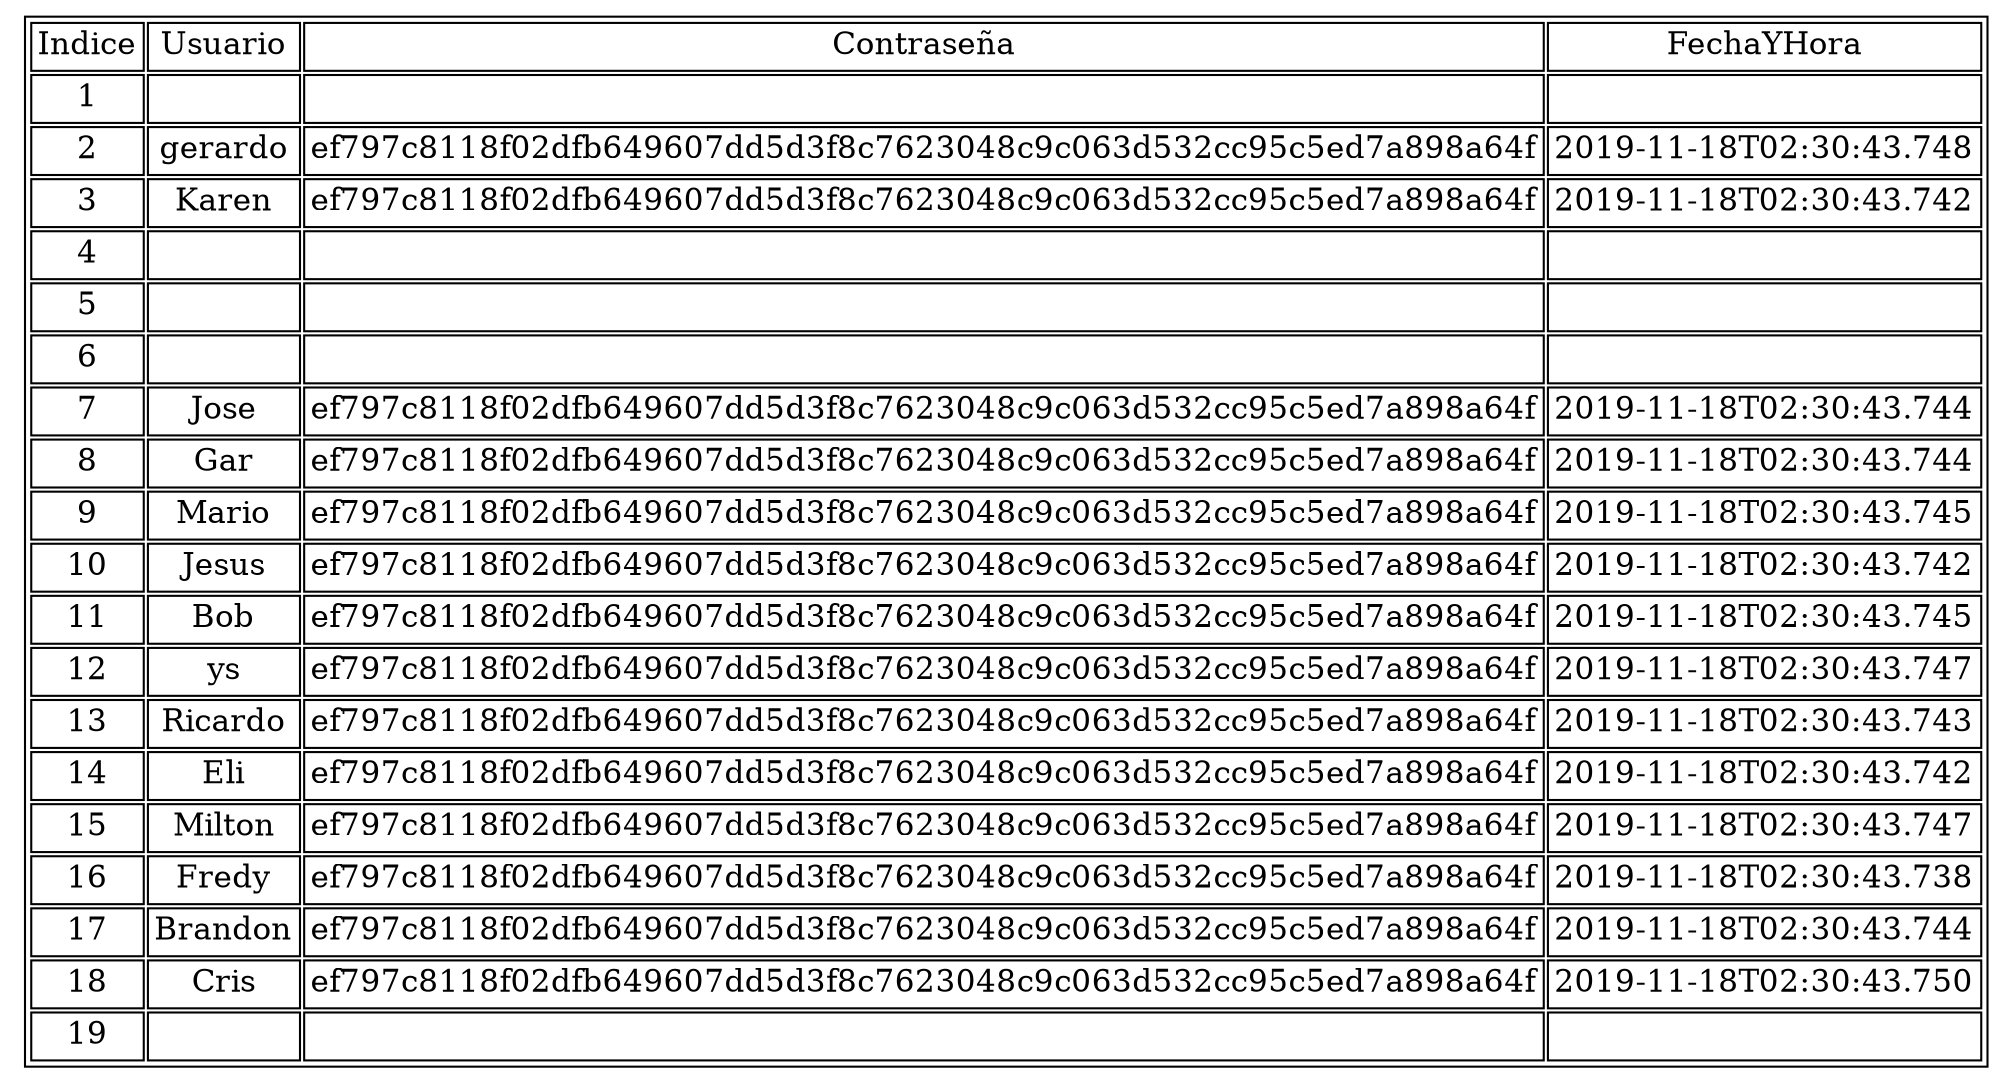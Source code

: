 digraph test {
    graph [ratio=fill];
    node [label="\N", fontsize=15, shape=plaintext];
    arset [label=<
        <TABLE ALIGN="LEFT">
            <TR>
                <TD>Indice</TD>
                <TD>Usuario</TD>
	      <TD>Contraseña</TD>
                <TD>FechaYHora</TD>            </TR>
<TR>
<TD>
1
</TD>
<TD>

</TD>
<TD>

</TD>
<TD>

</TD>
</TR>
<TR>
<TD>
2
</TD>
<TD>
gerardo
</TD>
<TD>
ef797c8118f02dfb649607dd5d3f8c7623048c9c063d532cc95c5ed7a898a64f
</TD>
<TD>
2019-11-18T02:30:43.748
</TD>
</TR>
<TR>
<TD>
3
</TD>
<TD>
Karen
</TD>
<TD>
ef797c8118f02dfb649607dd5d3f8c7623048c9c063d532cc95c5ed7a898a64f
</TD>
<TD>
2019-11-18T02:30:43.742
</TD>
</TR>
<TR>
<TD>
4
</TD>
<TD>

</TD>
<TD>

</TD>
<TD>

</TD>
</TR>
<TR>
<TD>
5
</TD>
<TD>

</TD>
<TD>

</TD>
<TD>

</TD>
</TR>
<TR>
<TD>
6
</TD>
<TD>

</TD>
<TD>

</TD>
<TD>

</TD>
</TR>
<TR>
<TD>
7
</TD>
<TD>
Jose
</TD>
<TD>
ef797c8118f02dfb649607dd5d3f8c7623048c9c063d532cc95c5ed7a898a64f
</TD>
<TD>
2019-11-18T02:30:43.744
</TD>
</TR>
<TR>
<TD>
8
</TD>
<TD>
Gar
</TD>
<TD>
ef797c8118f02dfb649607dd5d3f8c7623048c9c063d532cc95c5ed7a898a64f
</TD>
<TD>
2019-11-18T02:30:43.744
</TD>
</TR>
<TR>
<TD>
9
</TD>
<TD>
Mario
</TD>
<TD>
ef797c8118f02dfb649607dd5d3f8c7623048c9c063d532cc95c5ed7a898a64f
</TD>
<TD>
2019-11-18T02:30:43.745
</TD>
</TR>
<TR>
<TD>
10
</TD>
<TD>
Jesus
</TD>
<TD>
ef797c8118f02dfb649607dd5d3f8c7623048c9c063d532cc95c5ed7a898a64f
</TD>
<TD>
2019-11-18T02:30:43.742
</TD>
</TR>
<TR>
<TD>
11
</TD>
<TD>
Bob
</TD>
<TD>
ef797c8118f02dfb649607dd5d3f8c7623048c9c063d532cc95c5ed7a898a64f
</TD>
<TD>
2019-11-18T02:30:43.745
</TD>
</TR>
<TR>
<TD>
12
</TD>
<TD>
ys
</TD>
<TD>
ef797c8118f02dfb649607dd5d3f8c7623048c9c063d532cc95c5ed7a898a64f
</TD>
<TD>
2019-11-18T02:30:43.747
</TD>
</TR>
<TR>
<TD>
13
</TD>
<TD>
Ricardo
</TD>
<TD>
ef797c8118f02dfb649607dd5d3f8c7623048c9c063d532cc95c5ed7a898a64f
</TD>
<TD>
2019-11-18T02:30:43.743
</TD>
</TR>
<TR>
<TD>
14
</TD>
<TD>
Eli
</TD>
<TD>
ef797c8118f02dfb649607dd5d3f8c7623048c9c063d532cc95c5ed7a898a64f
</TD>
<TD>
2019-11-18T02:30:43.742
</TD>
</TR>
<TR>
<TD>
15
</TD>
<TD>
Milton
</TD>
<TD>
ef797c8118f02dfb649607dd5d3f8c7623048c9c063d532cc95c5ed7a898a64f
</TD>
<TD>
2019-11-18T02:30:43.747
</TD>
</TR>
<TR>
<TD>
16
</TD>
<TD>
Fredy
</TD>
<TD>
ef797c8118f02dfb649607dd5d3f8c7623048c9c063d532cc95c5ed7a898a64f
</TD>
<TD>
2019-11-18T02:30:43.738
</TD>
</TR>
<TR>
<TD>
17
</TD>
<TD>
Brandon
</TD>
<TD>
ef797c8118f02dfb649607dd5d3f8c7623048c9c063d532cc95c5ed7a898a64f
</TD>
<TD>
2019-11-18T02:30:43.744
</TD>
</TR>
<TR>
<TD>
18
</TD>
<TD>
Cris
</TD>
<TD>
ef797c8118f02dfb649607dd5d3f8c7623048c9c063d532cc95c5ed7a898a64f
</TD>
<TD>
2019-11-18T02:30:43.750
</TD>
</TR>
<TR>
<TD>
19
</TD>
<TD>

</TD>
<TD>

</TD>
<TD>

</TD>
</TR>
 </TABLE>
    >, ];
}
